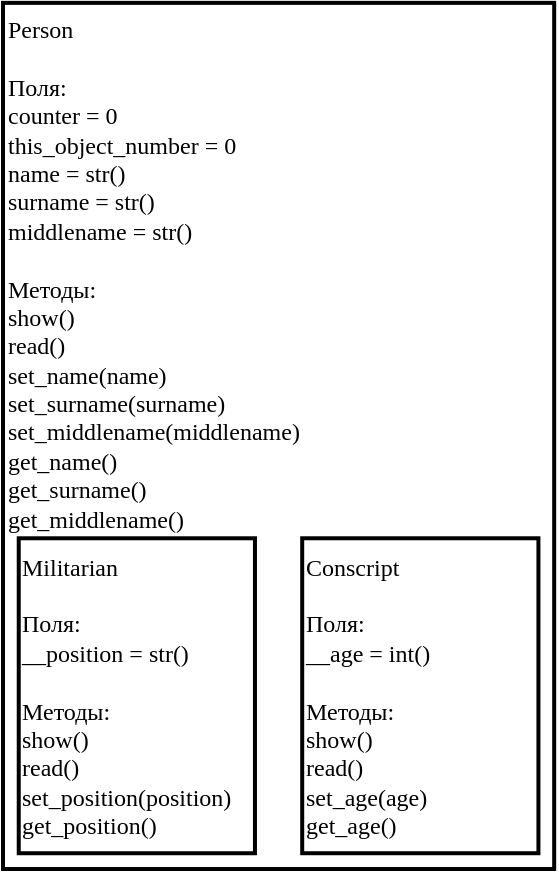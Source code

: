 <mxfile version="13.10.0" type="device"><diagram id="Rr6RhbFaHvJU6YeRnb2M" name="Page-1"><mxGraphModel dx="866" dy="476" grid="1" gridSize="3.937" guides="1" tooltips="1" connect="1" arrows="1" fold="1" page="1" pageScale="1" pageWidth="827" pageHeight="1169" math="0" shadow="0"><root><mxCell id="0"/><mxCell id="1" parent="0"/><mxCell id="4y-UZZNy85HEdi6BgqxN-4" value="&lt;div&gt;Person&lt;br&gt;&lt;/div&gt;&lt;div&gt;&lt;span&gt;&lt;br&gt;&lt;/span&gt;&lt;/div&gt;&lt;div&gt;Поля:&lt;/div&gt;&lt;div&gt;counter = 0&lt;/div&gt;&lt;div&gt;this_object_number = 0&lt;br&gt;&lt;/div&gt;&lt;div&gt;name = str()&lt;/div&gt;&lt;div&gt;surname = str()&lt;/div&gt;&lt;div&gt;middlename = str()&lt;/div&gt;&lt;div&gt;&lt;span&gt;&lt;br&gt;&lt;/span&gt;&lt;/div&gt;&lt;div&gt;&lt;span&gt;Методы:&lt;/span&gt;&lt;/div&gt;&lt;div&gt;show()&lt;/div&gt;&lt;div&gt;read()&lt;/div&gt;&lt;div&gt;set_name(name)&lt;/div&gt;&lt;div&gt;set_surname(surname)&lt;br&gt;&lt;/div&gt;&lt;div&gt;set_middlename(middlename)&lt;br&gt;&lt;/div&gt;&lt;div&gt;get_name()&lt;/div&gt;&lt;div&gt;get_surname()&lt;br&gt;&lt;/div&gt;&lt;div&gt;get_middlename()&lt;br&gt;&lt;/div&gt;" style="rounded=0;whiteSpace=wrap;html=1;absoluteArcSize=1;arcSize=14;strokeWidth=2;fontFamily=Times New Roman;verticalAlign=top;align=left;" vertex="1" parent="1"><mxGeometry x="31.5" y="98.43" width="275.59" height="433.07" as="geometry"/></mxCell><mxCell id="4y-UZZNy85HEdi6BgqxN-2" value="&lt;div&gt;&lt;span&gt;Militarian&lt;/span&gt;&lt;/div&gt;&lt;div&gt;&lt;span&gt;&lt;br&gt;&lt;/span&gt;&lt;/div&gt;&lt;div&gt;Поля:&lt;/div&gt;&lt;div&gt;&lt;span&gt;__position = str()&lt;/span&gt;&lt;/div&gt;&lt;div&gt;&lt;span&gt;&lt;br&gt;&lt;/span&gt;&lt;/div&gt;&lt;div&gt;&lt;span&gt;Методы:&lt;/span&gt;&lt;/div&gt;&lt;div&gt;show()&lt;/div&gt;&lt;div&gt;read()&lt;/div&gt;&lt;div&gt;set_position(position)&lt;/div&gt;&lt;div&gt;get_position()&lt;/div&gt;" style="rounded=0;whiteSpace=wrap;html=1;absoluteArcSize=1;arcSize=14;strokeWidth=2;fontFamily=Times New Roman;align=left;" vertex="1" parent="1"><mxGeometry x="39.37" y="366.14" width="118.11" height="157.48" as="geometry"/></mxCell><mxCell id="4y-UZZNy85HEdi6BgqxN-3" value="&lt;div&gt;Conscript&lt;br&gt;&lt;/div&gt;&lt;div&gt;&lt;span&gt;&lt;br&gt;&lt;/span&gt;&lt;/div&gt;&lt;div&gt;Поля:&lt;/div&gt;&lt;div&gt;&lt;span&gt;__age = int()&lt;/span&gt;&lt;/div&gt;&lt;div&gt;&lt;span&gt;&lt;br&gt;&lt;/span&gt;&lt;/div&gt;&lt;div&gt;&lt;span&gt;Методы:&lt;/span&gt;&lt;/div&gt;&lt;div&gt;show()&lt;/div&gt;&lt;div&gt;read()&lt;/div&gt;&lt;div&gt;set_age(age)&lt;/div&gt;&lt;div&gt;get_age()&lt;/div&gt;" style="rounded=0;whiteSpace=wrap;html=1;absoluteArcSize=1;arcSize=14;strokeWidth=2;fontFamily=Times New Roman;align=left;" vertex="1" parent="1"><mxGeometry x="181.107" y="366.137" width="118.11" height="157.48" as="geometry"/></mxCell></root></mxGraphModel></diagram></mxfile>